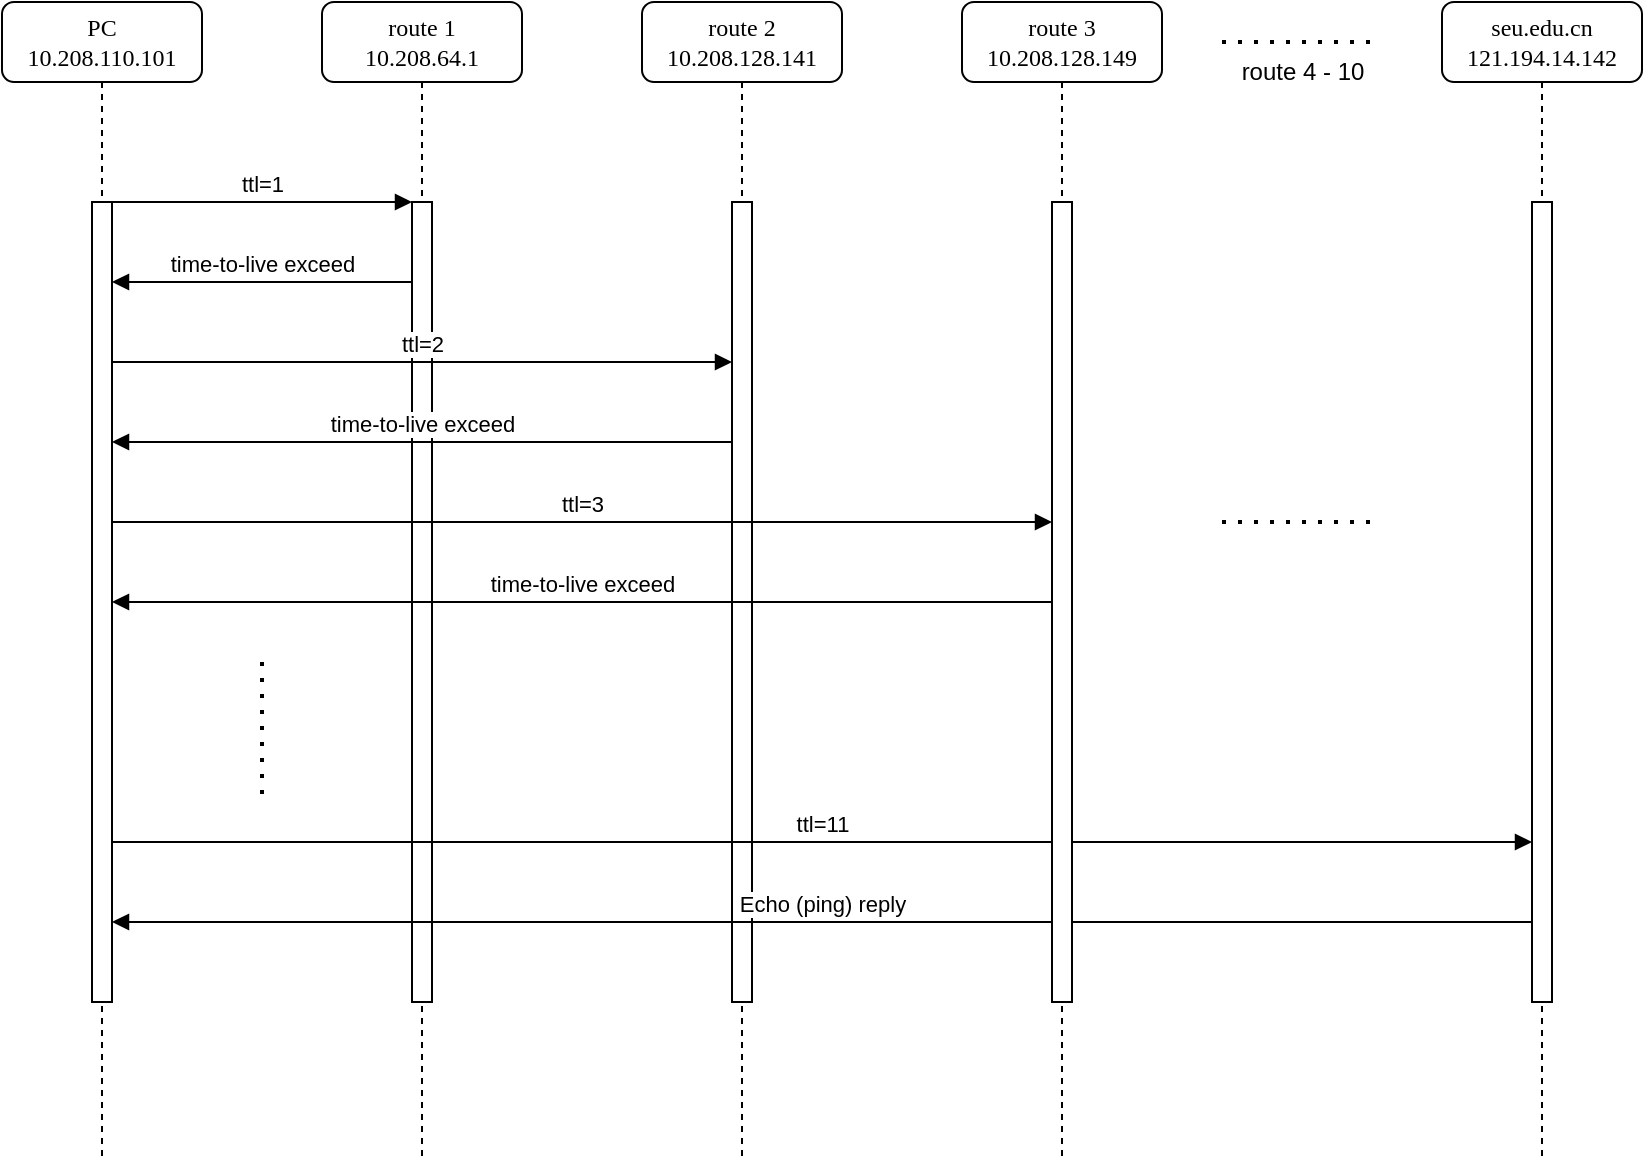 <mxfile version="21.2.9" type="device">
  <diagram name="Page-1" id="13e1069c-82ec-6db2-03f1-153e76fe0fe0">
    <mxGraphModel dx="1379" dy="802" grid="1" gridSize="10" guides="1" tooltips="1" connect="1" arrows="1" fold="1" page="1" pageScale="1" pageWidth="1100" pageHeight="850" background="none" math="0" shadow="0">
      <root>
        <mxCell id="0" />
        <mxCell id="1" parent="0" />
        <mxCell id="7baba1c4bc27f4b0-2" value="route 1&lt;br&gt;10.208.64.1" style="shape=umlLifeline;perimeter=lifelinePerimeter;whiteSpace=wrap;html=1;container=1;collapsible=0;recursiveResize=0;outlineConnect=0;rounded=1;shadow=0;comic=0;labelBackgroundColor=none;strokeWidth=1;fontFamily=Verdana;fontSize=12;align=center;" parent="1" vertex="1">
          <mxGeometry x="270" y="60" width="100" height="580" as="geometry" />
        </mxCell>
        <mxCell id="7baba1c4bc27f4b0-10" value="" style="html=1;points=[];perimeter=orthogonalPerimeter;rounded=0;shadow=0;comic=0;labelBackgroundColor=none;strokeWidth=1;fontFamily=Verdana;fontSize=12;align=center;" parent="7baba1c4bc27f4b0-2" vertex="1">
          <mxGeometry x="45" y="100" width="10" height="400" as="geometry" />
        </mxCell>
        <mxCell id="aCfiJ5gvJvRHVbpXt20p-46" value="ttl=2" style="html=1;verticalAlign=bottom;endArrow=block;edgeStyle=elbowEdgeStyle;elbow=vertical;curved=0;rounded=0;" edge="1" parent="7baba1c4bc27f4b0-2" target="aCfiJ5gvJvRHVbpXt20p-21">
          <mxGeometry width="80" relative="1" as="geometry">
            <mxPoint x="-105" y="180" as="sourcePoint" />
            <mxPoint x="45" y="180" as="targetPoint" />
            <Array as="points">
              <mxPoint x="120" y="180" />
              <mxPoint x="-20" y="180" />
            </Array>
          </mxGeometry>
        </mxCell>
        <mxCell id="7baba1c4bc27f4b0-8" value="PC&lt;br&gt;10.208.110.101" style="shape=umlLifeline;perimeter=lifelinePerimeter;whiteSpace=wrap;html=1;container=1;collapsible=0;recursiveResize=0;outlineConnect=0;rounded=1;shadow=0;comic=0;labelBackgroundColor=none;strokeWidth=1;fontFamily=Verdana;fontSize=12;align=center;" parent="1" vertex="1">
          <mxGeometry x="110" y="60" width="100" height="580" as="geometry" />
        </mxCell>
        <mxCell id="7baba1c4bc27f4b0-9" value="" style="html=1;points=[];perimeter=orthogonalPerimeter;rounded=0;shadow=0;comic=0;labelBackgroundColor=none;strokeWidth=1;fontFamily=Verdana;fontSize=12;align=center;" parent="7baba1c4bc27f4b0-8" vertex="1">
          <mxGeometry x="45" y="100" width="10" height="400" as="geometry" />
        </mxCell>
        <mxCell id="aCfiJ5gvJvRHVbpXt20p-18" value="seu.edu.cn&lt;br&gt;121.194.14.142" style="shape=umlLifeline;perimeter=lifelinePerimeter;whiteSpace=wrap;html=1;container=1;collapsible=0;recursiveResize=0;outlineConnect=0;rounded=1;shadow=0;comic=0;labelBackgroundColor=none;strokeWidth=1;fontFamily=Verdana;fontSize=12;align=center;" vertex="1" parent="1">
          <mxGeometry x="830" y="60" width="100" height="580" as="geometry" />
        </mxCell>
        <mxCell id="aCfiJ5gvJvRHVbpXt20p-19" value="" style="html=1;points=[];perimeter=orthogonalPerimeter;rounded=0;shadow=0;comic=0;labelBackgroundColor=none;strokeWidth=1;fontFamily=Verdana;fontSize=12;align=center;" vertex="1" parent="aCfiJ5gvJvRHVbpXt20p-18">
          <mxGeometry x="45" y="100" width="10" height="400" as="geometry" />
        </mxCell>
        <mxCell id="aCfiJ5gvJvRHVbpXt20p-20" value="route 2&lt;br&gt;10.208.128.141" style="shape=umlLifeline;perimeter=lifelinePerimeter;whiteSpace=wrap;html=1;container=1;collapsible=0;recursiveResize=0;outlineConnect=0;rounded=1;shadow=0;comic=0;labelBackgroundColor=none;strokeWidth=1;fontFamily=Verdana;fontSize=12;align=center;" vertex="1" parent="1">
          <mxGeometry x="430" y="60" width="100" height="580" as="geometry" />
        </mxCell>
        <mxCell id="aCfiJ5gvJvRHVbpXt20p-21" value="" style="html=1;points=[];perimeter=orthogonalPerimeter;rounded=0;shadow=0;comic=0;labelBackgroundColor=none;strokeWidth=1;fontFamily=Verdana;fontSize=12;align=center;" vertex="1" parent="aCfiJ5gvJvRHVbpXt20p-20">
          <mxGeometry x="45" y="100" width="10" height="400" as="geometry" />
        </mxCell>
        <mxCell id="aCfiJ5gvJvRHVbpXt20p-50" value="ttl=11" style="html=1;verticalAlign=bottom;endArrow=block;edgeStyle=elbowEdgeStyle;elbow=vertical;curved=0;rounded=0;" edge="1" parent="aCfiJ5gvJvRHVbpXt20p-20" target="aCfiJ5gvJvRHVbpXt20p-19">
          <mxGeometry width="80" relative="1" as="geometry">
            <mxPoint x="-265" y="420" as="sourcePoint" />
            <mxPoint x="205" y="420" as="targetPoint" />
            <Array as="points">
              <mxPoint x="-40" y="420" />
              <mxPoint x="-180" y="420" />
            </Array>
          </mxGeometry>
        </mxCell>
        <mxCell id="aCfiJ5gvJvRHVbpXt20p-51" value="Echo (ping) reply" style="html=1;verticalAlign=bottom;endArrow=block;edgeStyle=elbowEdgeStyle;elbow=vertical;curved=0;rounded=0;" edge="1" parent="aCfiJ5gvJvRHVbpXt20p-20" source="aCfiJ5gvJvRHVbpXt20p-19">
          <mxGeometry width="80" relative="1" as="geometry">
            <mxPoint x="205" y="460" as="sourcePoint" />
            <mxPoint x="-265" y="460" as="targetPoint" />
            <Array as="points">
              <mxPoint x="-20" y="460" />
              <mxPoint x="-175" y="450" />
            </Array>
          </mxGeometry>
        </mxCell>
        <mxCell id="aCfiJ5gvJvRHVbpXt20p-22" value="route 3&lt;br&gt;10.208.128.149" style="shape=umlLifeline;perimeter=lifelinePerimeter;whiteSpace=wrap;html=1;container=1;collapsible=0;recursiveResize=0;outlineConnect=0;rounded=1;shadow=0;comic=0;labelBackgroundColor=none;strokeWidth=1;fontFamily=Verdana;fontSize=12;align=center;" vertex="1" parent="1">
          <mxGeometry x="590" y="60" width="100" height="580" as="geometry" />
        </mxCell>
        <mxCell id="aCfiJ5gvJvRHVbpXt20p-23" value="" style="html=1;points=[];perimeter=orthogonalPerimeter;rounded=0;shadow=0;comic=0;labelBackgroundColor=none;strokeWidth=1;fontFamily=Verdana;fontSize=12;align=center;" vertex="1" parent="aCfiJ5gvJvRHVbpXt20p-22">
          <mxGeometry x="45" y="100" width="10" height="400" as="geometry" />
        </mxCell>
        <mxCell id="aCfiJ5gvJvRHVbpXt20p-43" value="ttl=1" style="html=1;verticalAlign=bottom;endArrow=block;edgeStyle=elbowEdgeStyle;elbow=vertical;curved=0;rounded=0;" edge="1" parent="1" source="7baba1c4bc27f4b0-9" target="7baba1c4bc27f4b0-10">
          <mxGeometry width="80" relative="1" as="geometry">
            <mxPoint x="150" y="220" as="sourcePoint" />
            <mxPoint x="230" y="220" as="targetPoint" />
            <Array as="points">
              <mxPoint x="250" y="160" />
            </Array>
          </mxGeometry>
        </mxCell>
        <mxCell id="aCfiJ5gvJvRHVbpXt20p-45" value="time-to-live exceed" style="html=1;verticalAlign=bottom;endArrow=block;edgeStyle=elbowEdgeStyle;elbow=vertical;curved=0;rounded=0;" edge="1" parent="1" source="7baba1c4bc27f4b0-10" target="7baba1c4bc27f4b0-9">
          <mxGeometry width="80" relative="1" as="geometry">
            <mxPoint x="320" y="190" as="sourcePoint" />
            <mxPoint x="170" y="190" as="targetPoint" />
            <Array as="points">
              <mxPoint x="270" y="200" />
              <mxPoint x="255" y="190" />
            </Array>
          </mxGeometry>
        </mxCell>
        <mxCell id="aCfiJ5gvJvRHVbpXt20p-47" value="time-to-live exceed" style="html=1;verticalAlign=bottom;endArrow=block;edgeStyle=elbowEdgeStyle;elbow=vertical;curved=0;rounded=0;" edge="1" parent="1" source="aCfiJ5gvJvRHVbpXt20p-21" target="7baba1c4bc27f4b0-9">
          <mxGeometry width="80" relative="1" as="geometry">
            <mxPoint x="315" y="270" as="sourcePoint" />
            <mxPoint x="165" y="270" as="targetPoint" />
            <Array as="points">
              <mxPoint x="410" y="280" />
              <mxPoint x="255" y="270" />
            </Array>
          </mxGeometry>
        </mxCell>
        <mxCell id="aCfiJ5gvJvRHVbpXt20p-48" value="ttl=3" style="html=1;verticalAlign=bottom;endArrow=block;edgeStyle=elbowEdgeStyle;elbow=vertical;curved=0;rounded=0;" edge="1" parent="1" target="aCfiJ5gvJvRHVbpXt20p-23">
          <mxGeometry width="80" relative="1" as="geometry">
            <mxPoint x="165" y="320" as="sourcePoint" />
            <mxPoint x="475" y="320" as="targetPoint" />
            <Array as="points">
              <mxPoint x="390" y="320" />
              <mxPoint x="250" y="320" />
            </Array>
          </mxGeometry>
        </mxCell>
        <mxCell id="aCfiJ5gvJvRHVbpXt20p-49" value="time-to-live exceed" style="html=1;verticalAlign=bottom;endArrow=block;edgeStyle=elbowEdgeStyle;elbow=vertical;curved=0;rounded=0;" edge="1" parent="1" source="aCfiJ5gvJvRHVbpXt20p-23">
          <mxGeometry width="80" relative="1" as="geometry">
            <mxPoint x="475" y="360" as="sourcePoint" />
            <mxPoint x="165" y="360" as="targetPoint" />
            <Array as="points">
              <mxPoint x="410" y="360" />
              <mxPoint x="255" y="350" />
            </Array>
          </mxGeometry>
        </mxCell>
        <mxCell id="aCfiJ5gvJvRHVbpXt20p-52" value="" style="endArrow=none;dashed=1;html=1;dashPattern=1 3;strokeWidth=2;rounded=0;" edge="1" parent="1">
          <mxGeometry width="50" height="50" relative="1" as="geometry">
            <mxPoint x="720" y="80" as="sourcePoint" />
            <mxPoint x="800" y="80" as="targetPoint" />
          </mxGeometry>
        </mxCell>
        <mxCell id="aCfiJ5gvJvRHVbpXt20p-53" value="" style="endArrow=none;dashed=1;html=1;dashPattern=1 3;strokeWidth=2;rounded=0;" edge="1" parent="1">
          <mxGeometry width="50" height="50" relative="1" as="geometry">
            <mxPoint x="720" y="320" as="sourcePoint" />
            <mxPoint x="800" y="320" as="targetPoint" />
          </mxGeometry>
        </mxCell>
        <mxCell id="aCfiJ5gvJvRHVbpXt20p-54" value="" style="endArrow=none;dashed=1;html=1;dashPattern=1 3;strokeWidth=2;rounded=0;" edge="1" parent="1">
          <mxGeometry width="50" height="50" relative="1" as="geometry">
            <mxPoint x="240" y="390" as="sourcePoint" />
            <mxPoint x="240" y="460" as="targetPoint" />
          </mxGeometry>
        </mxCell>
        <mxCell id="aCfiJ5gvJvRHVbpXt20p-55" value="route 4 - 10" style="text;html=1;align=center;verticalAlign=middle;resizable=0;points=[];autosize=1;strokeColor=none;fillColor=none;" vertex="1" parent="1">
          <mxGeometry x="720" y="80" width="80" height="30" as="geometry" />
        </mxCell>
      </root>
    </mxGraphModel>
  </diagram>
</mxfile>
